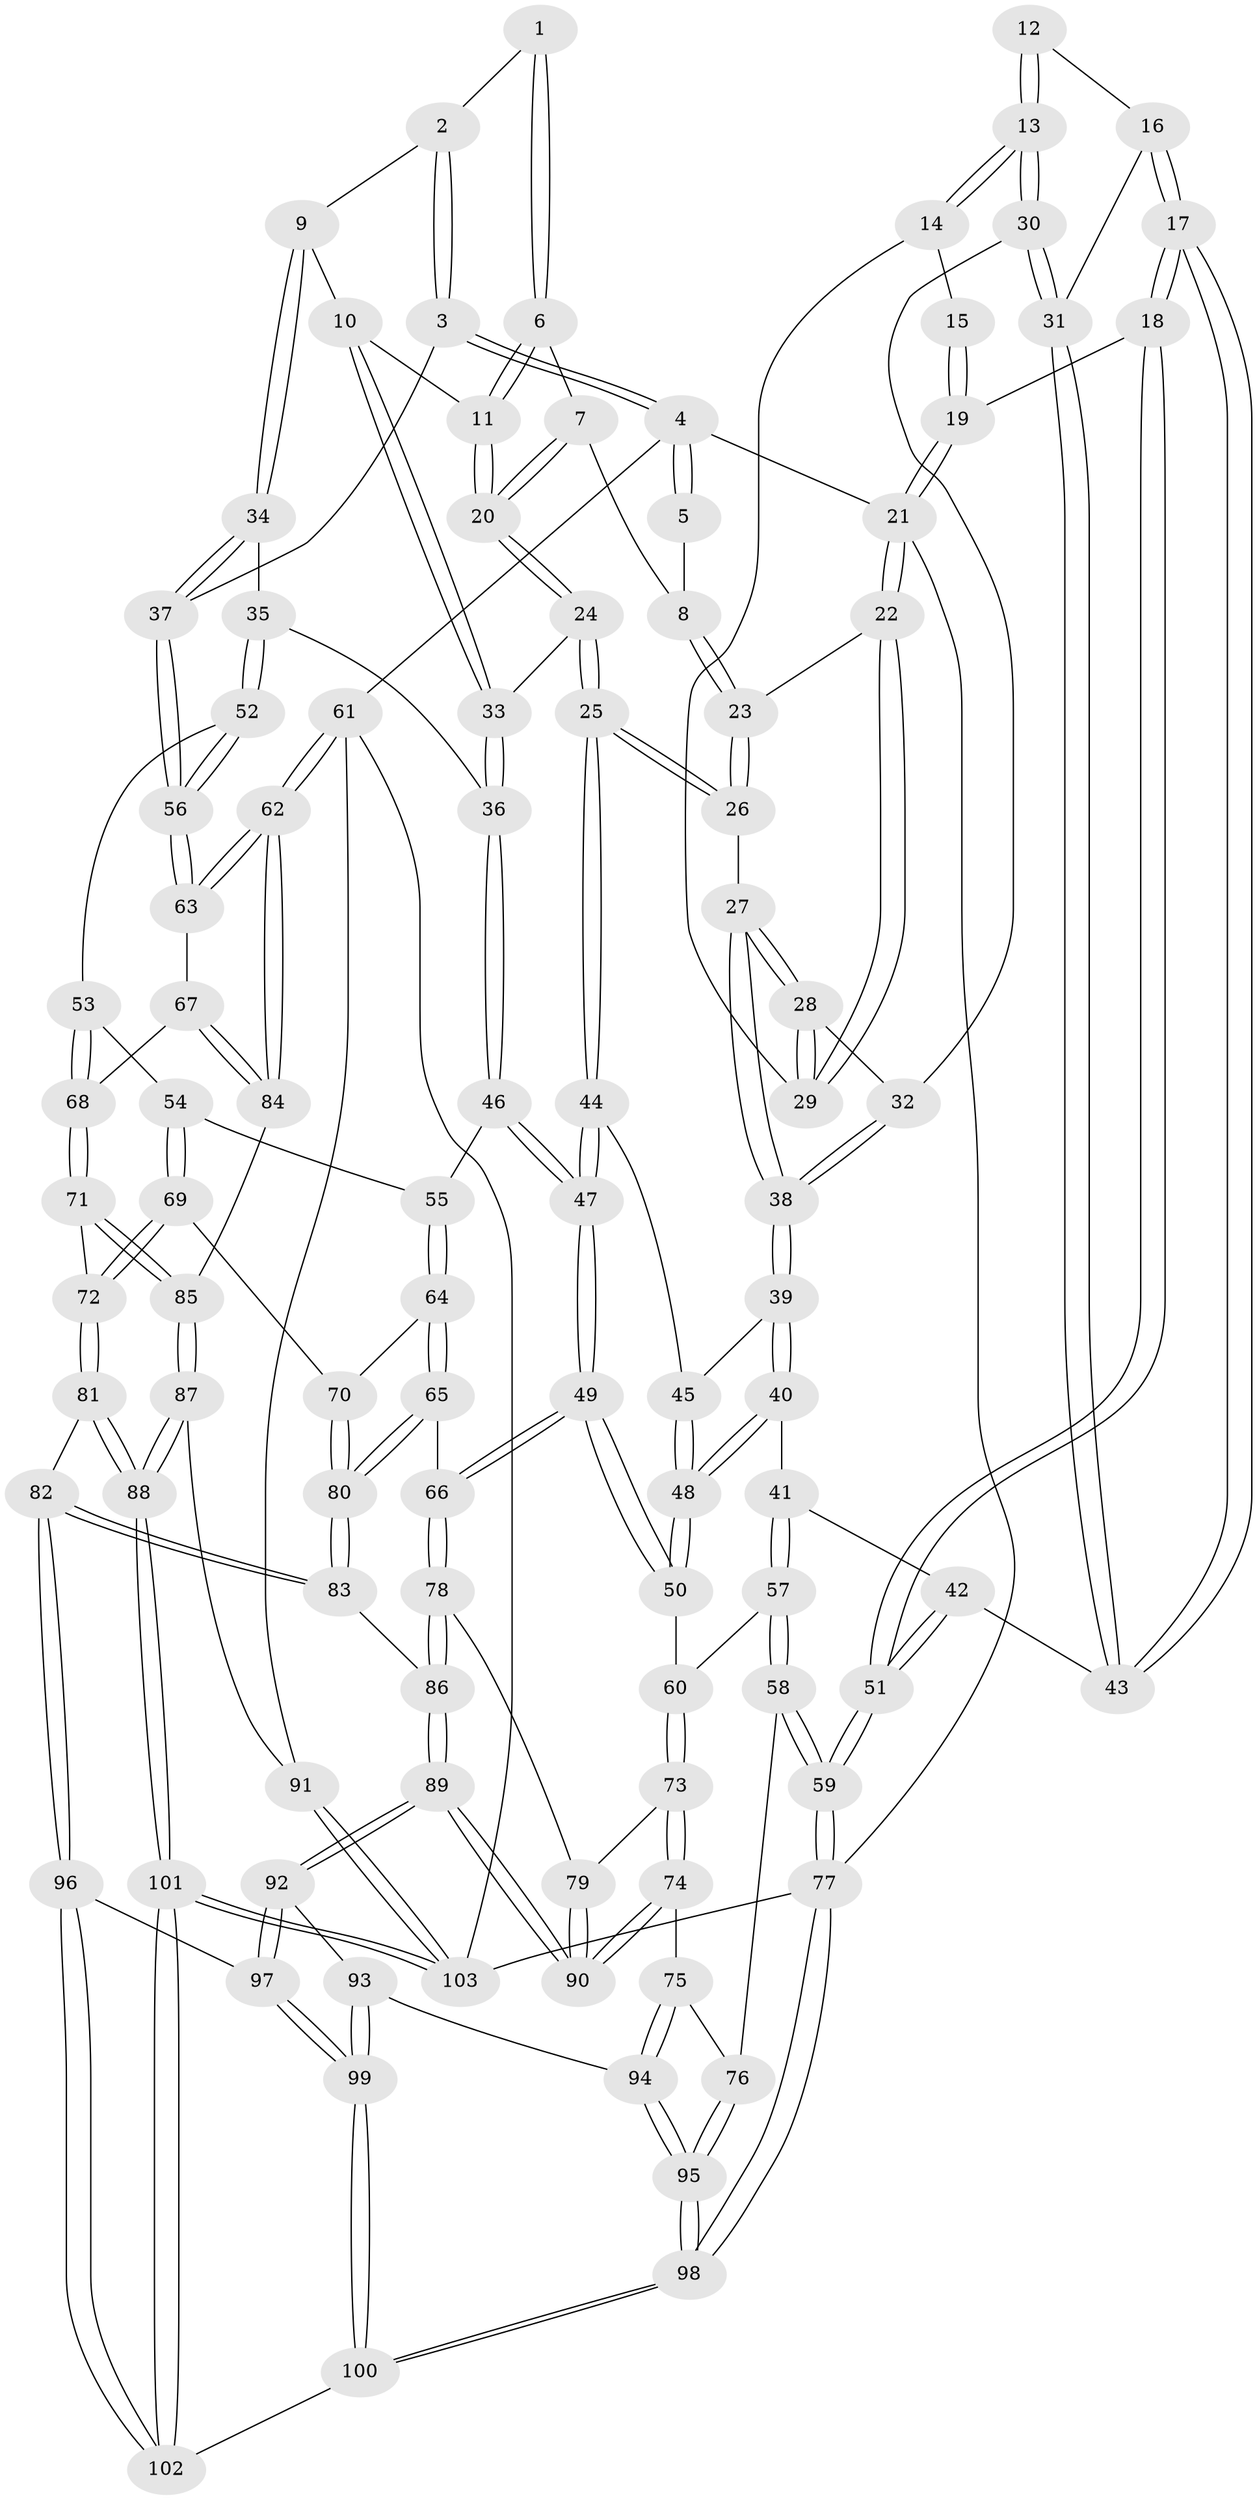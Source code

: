 // coarse degree distribution, {2: 0.013888888888888888, 4: 0.20833333333333334, 3: 0.1111111111111111, 6: 0.16666666666666666, 5: 0.4722222222222222, 11: 0.013888888888888888, 7: 0.013888888888888888}
// Generated by graph-tools (version 1.1) at 2025/05/03/04/25 22:05:44]
// undirected, 103 vertices, 254 edges
graph export_dot {
graph [start="1"]
  node [color=gray90,style=filled];
  1 [pos="+0.7517385280425941+0.006545936938496343"];
  2 [pos="+0.7663673289408063+0.04259449577445577"];
  3 [pos="+1+0"];
  4 [pos="+1+0"];
  5 [pos="+0.7476191783214465+0"];
  6 [pos="+0.6598750013489671+0.05994569691676691"];
  7 [pos="+0.6400325981240405+0.04175863004467763"];
  8 [pos="+0.4550544996173021+0"];
  9 [pos="+0.7721313380211857+0.1382818054472119"];
  10 [pos="+0.7042694901301797+0.13917668872888825"];
  11 [pos="+0.6604524575402021+0.06150657292479321"];
  12 [pos="+0.06946587915871318+0.0755396082674702"];
  13 [pos="+0.16408437397926523+0.0785483814820806"];
  14 [pos="+0.1951392792857424+0.03548528912025576"];
  15 [pos="+0.0457976973424294+0.030136752436889687"];
  16 [pos="+0.061447427128014535+0.10480909236665296"];
  17 [pos="+0+0.19389538109042564"];
  18 [pos="+0+0.19132884024862418"];
  19 [pos="+0+0"];
  20 [pos="+0.5555318003988198+0.16633114717429703"];
  21 [pos="+0+0"];
  22 [pos="+0.34722025283167124+0"];
  23 [pos="+0.41578596519547506+0"];
  24 [pos="+0.5438421193531594+0.18081969745527238"];
  25 [pos="+0.4892785492343038+0.17893243472981935"];
  26 [pos="+0.4630276676711833+0.1424115982420122"];
  27 [pos="+0.3038956505596768+0.19779573614719365"];
  28 [pos="+0.25781945022644615+0.10647522237268117"];
  29 [pos="+0.23978393063728204+0"];
  30 [pos="+0.13491358783863616+0.1710360125139076"];
  31 [pos="+0.12650684027899436+0.1753490659996568"];
  32 [pos="+0.18590438814280322+0.18991960108937317"];
  33 [pos="+0.6231376044238781+0.1964178124697477"];
  34 [pos="+0.8586087442473465+0.19363432579433798"];
  35 [pos="+0.7658576018471532+0.33496662824016316"];
  36 [pos="+0.6670898412303123+0.27722458328420163"];
  37 [pos="+1+0.10797786197024674"];
  38 [pos="+0.264259850433138+0.24916295349730477"];
  39 [pos="+0.26371006452216306+0.26328863190192003"];
  40 [pos="+0.22034606788981093+0.31567802255051103"];
  41 [pos="+0.14317073017336515+0.3564288135894663"];
  42 [pos="+0.1289716417847695+0.3429550725320013"];
  43 [pos="+0.06927324801862492+0.23548263582760792"];
  44 [pos="+0.47366072119776986+0.29414507956052827"];
  45 [pos="+0.3265044800991992+0.30211303221122116"];
  46 [pos="+0.5229188107730162+0.38897276394696595"];
  47 [pos="+0.4973993872288523+0.3837866265652877"];
  48 [pos="+0.34129981277455973+0.4515140925720776"];
  49 [pos="+0.39164647645342426+0.501426548396036"];
  50 [pos="+0.35033741296133836+0.4722210823665987"];
  51 [pos="+0+0.3927080266161063"];
  52 [pos="+0.7664235019299882+0.35284571978314677"];
  53 [pos="+0.745756906870385+0.4159607431393424"];
  54 [pos="+0.6386188226589127+0.44538706475599393"];
  55 [pos="+0.5549266073885074+0.40670738563747794"];
  56 [pos="+1+0.43907041572105243"];
  57 [pos="+0.13953867205460616+0.44133143308495837"];
  58 [pos="+0+0.6524362441670174"];
  59 [pos="+0+0.669602963419989"];
  60 [pos="+0.18029570819980703+0.45654783747092886"];
  61 [pos="+1+0.884011553581561"];
  62 [pos="+1+0.7983233282159982"];
  63 [pos="+1+0.44811609651261297"];
  64 [pos="+0.5568956388607058+0.5696733117221366"];
  65 [pos="+0.48436990206592084+0.5685178981302701"];
  66 [pos="+0.3936754381219835+0.5424918463606322"];
  67 [pos="+0.9093133400937421+0.5423646975634536"];
  68 [pos="+0.8158015471630505+0.5319073551152053"];
  69 [pos="+0.6210196518208153+0.5676664270778151"];
  70 [pos="+0.5999379769536192+0.576111816296025"];
  71 [pos="+0.7603705301263978+0.6020982778635822"];
  72 [pos="+0.7216654813635229+0.6305943808765427"];
  73 [pos="+0.2607096705402932+0.6436760581716391"];
  74 [pos="+0.25490957244673845+0.6480087905965402"];
  75 [pos="+0.16605463658037775+0.6952465134711778"];
  76 [pos="+0+0.6564205684962814"];
  77 [pos="+0+1"];
  78 [pos="+0.37740815472770517+0.5784930708339245"];
  79 [pos="+0.3427318404909669+0.6050410662694935"];
  80 [pos="+0.5648468095725928+0.6988335775316818"];
  81 [pos="+0.681712109810796+0.81316439657492"];
  82 [pos="+0.615204301291955+0.8143476753482365"];
  83 [pos="+0.5671845698072062+0.7862035890022209"];
  84 [pos="+0.9050443459686837+0.72474577299932"];
  85 [pos="+0.8890813291708718+0.7339091314540246"];
  86 [pos="+0.5065824970459851+0.7770011495161733"];
  87 [pos="+0.7832830698323756+0.845250909160828"];
  88 [pos="+0.7386579288191885+0.849146297190136"];
  89 [pos="+0.37928762659098414+0.8374862911286838"];
  90 [pos="+0.3784962592194206+0.8351233289656474"];
  91 [pos="+0.8727366891034194+0.8955406823460724"];
  92 [pos="+0.37092657586874067+0.8472705087490048"];
  93 [pos="+0.33417527903290417+0.8654838037625735"];
  94 [pos="+0.24732549845178428+0.8460859141935599"];
  95 [pos="+0.17989772316766758+0.9217506677482669"];
  96 [pos="+0.5464143301298625+0.9420372282375143"];
  97 [pos="+0.45722492217603156+0.9509202122059865"];
  98 [pos="+0+1"];
  99 [pos="+0.3267797277600792+1"];
  100 [pos="+0.31850371269456645+1"];
  101 [pos="+0.711696792216954+1"];
  102 [pos="+0.5830159885553748+1"];
  103 [pos="+0.9755921863694234+1"];
  1 -- 2;
  1 -- 6;
  1 -- 6;
  2 -- 3;
  2 -- 3;
  2 -- 9;
  3 -- 4;
  3 -- 4;
  3 -- 37;
  4 -- 5;
  4 -- 5;
  4 -- 21;
  4 -- 61;
  5 -- 8;
  6 -- 7;
  6 -- 11;
  6 -- 11;
  7 -- 8;
  7 -- 20;
  7 -- 20;
  8 -- 23;
  8 -- 23;
  9 -- 10;
  9 -- 34;
  9 -- 34;
  10 -- 11;
  10 -- 33;
  10 -- 33;
  11 -- 20;
  11 -- 20;
  12 -- 13;
  12 -- 13;
  12 -- 16;
  13 -- 14;
  13 -- 14;
  13 -- 30;
  13 -- 30;
  14 -- 15;
  14 -- 29;
  15 -- 19;
  15 -- 19;
  16 -- 17;
  16 -- 17;
  16 -- 31;
  17 -- 18;
  17 -- 18;
  17 -- 43;
  17 -- 43;
  18 -- 19;
  18 -- 51;
  18 -- 51;
  19 -- 21;
  19 -- 21;
  20 -- 24;
  20 -- 24;
  21 -- 22;
  21 -- 22;
  21 -- 77;
  22 -- 23;
  22 -- 29;
  22 -- 29;
  23 -- 26;
  23 -- 26;
  24 -- 25;
  24 -- 25;
  24 -- 33;
  25 -- 26;
  25 -- 26;
  25 -- 44;
  25 -- 44;
  26 -- 27;
  27 -- 28;
  27 -- 28;
  27 -- 38;
  27 -- 38;
  28 -- 29;
  28 -- 29;
  28 -- 32;
  30 -- 31;
  30 -- 31;
  30 -- 32;
  31 -- 43;
  31 -- 43;
  32 -- 38;
  32 -- 38;
  33 -- 36;
  33 -- 36;
  34 -- 35;
  34 -- 37;
  34 -- 37;
  35 -- 36;
  35 -- 52;
  35 -- 52;
  36 -- 46;
  36 -- 46;
  37 -- 56;
  37 -- 56;
  38 -- 39;
  38 -- 39;
  39 -- 40;
  39 -- 40;
  39 -- 45;
  40 -- 41;
  40 -- 48;
  40 -- 48;
  41 -- 42;
  41 -- 57;
  41 -- 57;
  42 -- 43;
  42 -- 51;
  42 -- 51;
  44 -- 45;
  44 -- 47;
  44 -- 47;
  45 -- 48;
  45 -- 48;
  46 -- 47;
  46 -- 47;
  46 -- 55;
  47 -- 49;
  47 -- 49;
  48 -- 50;
  48 -- 50;
  49 -- 50;
  49 -- 50;
  49 -- 66;
  49 -- 66;
  50 -- 60;
  51 -- 59;
  51 -- 59;
  52 -- 53;
  52 -- 56;
  52 -- 56;
  53 -- 54;
  53 -- 68;
  53 -- 68;
  54 -- 55;
  54 -- 69;
  54 -- 69;
  55 -- 64;
  55 -- 64;
  56 -- 63;
  56 -- 63;
  57 -- 58;
  57 -- 58;
  57 -- 60;
  58 -- 59;
  58 -- 59;
  58 -- 76;
  59 -- 77;
  59 -- 77;
  60 -- 73;
  60 -- 73;
  61 -- 62;
  61 -- 62;
  61 -- 91;
  61 -- 103;
  62 -- 63;
  62 -- 63;
  62 -- 84;
  62 -- 84;
  63 -- 67;
  64 -- 65;
  64 -- 65;
  64 -- 70;
  65 -- 66;
  65 -- 80;
  65 -- 80;
  66 -- 78;
  66 -- 78;
  67 -- 68;
  67 -- 84;
  67 -- 84;
  68 -- 71;
  68 -- 71;
  69 -- 70;
  69 -- 72;
  69 -- 72;
  70 -- 80;
  70 -- 80;
  71 -- 72;
  71 -- 85;
  71 -- 85;
  72 -- 81;
  72 -- 81;
  73 -- 74;
  73 -- 74;
  73 -- 79;
  74 -- 75;
  74 -- 90;
  74 -- 90;
  75 -- 76;
  75 -- 94;
  75 -- 94;
  76 -- 95;
  76 -- 95;
  77 -- 98;
  77 -- 98;
  77 -- 103;
  78 -- 79;
  78 -- 86;
  78 -- 86;
  79 -- 90;
  79 -- 90;
  80 -- 83;
  80 -- 83;
  81 -- 82;
  81 -- 88;
  81 -- 88;
  82 -- 83;
  82 -- 83;
  82 -- 96;
  82 -- 96;
  83 -- 86;
  84 -- 85;
  85 -- 87;
  85 -- 87;
  86 -- 89;
  86 -- 89;
  87 -- 88;
  87 -- 88;
  87 -- 91;
  88 -- 101;
  88 -- 101;
  89 -- 90;
  89 -- 90;
  89 -- 92;
  89 -- 92;
  91 -- 103;
  91 -- 103;
  92 -- 93;
  92 -- 97;
  92 -- 97;
  93 -- 94;
  93 -- 99;
  93 -- 99;
  94 -- 95;
  94 -- 95;
  95 -- 98;
  95 -- 98;
  96 -- 97;
  96 -- 102;
  96 -- 102;
  97 -- 99;
  97 -- 99;
  98 -- 100;
  98 -- 100;
  99 -- 100;
  99 -- 100;
  100 -- 102;
  101 -- 102;
  101 -- 102;
  101 -- 103;
  101 -- 103;
}
